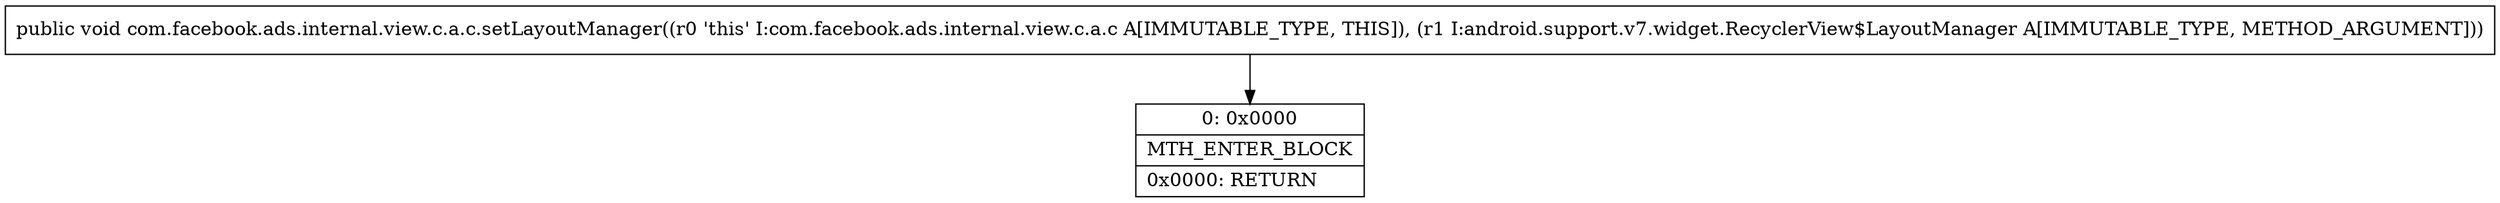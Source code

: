 digraph "CFG forcom.facebook.ads.internal.view.c.a.c.setLayoutManager(Landroid\/support\/v7\/widget\/RecyclerView$LayoutManager;)V" {
Node_0 [shape=record,label="{0\:\ 0x0000|MTH_ENTER_BLOCK\l|0x0000: RETURN   \l}"];
MethodNode[shape=record,label="{public void com.facebook.ads.internal.view.c.a.c.setLayoutManager((r0 'this' I:com.facebook.ads.internal.view.c.a.c A[IMMUTABLE_TYPE, THIS]), (r1 I:android.support.v7.widget.RecyclerView$LayoutManager A[IMMUTABLE_TYPE, METHOD_ARGUMENT])) }"];
MethodNode -> Node_0;
}

